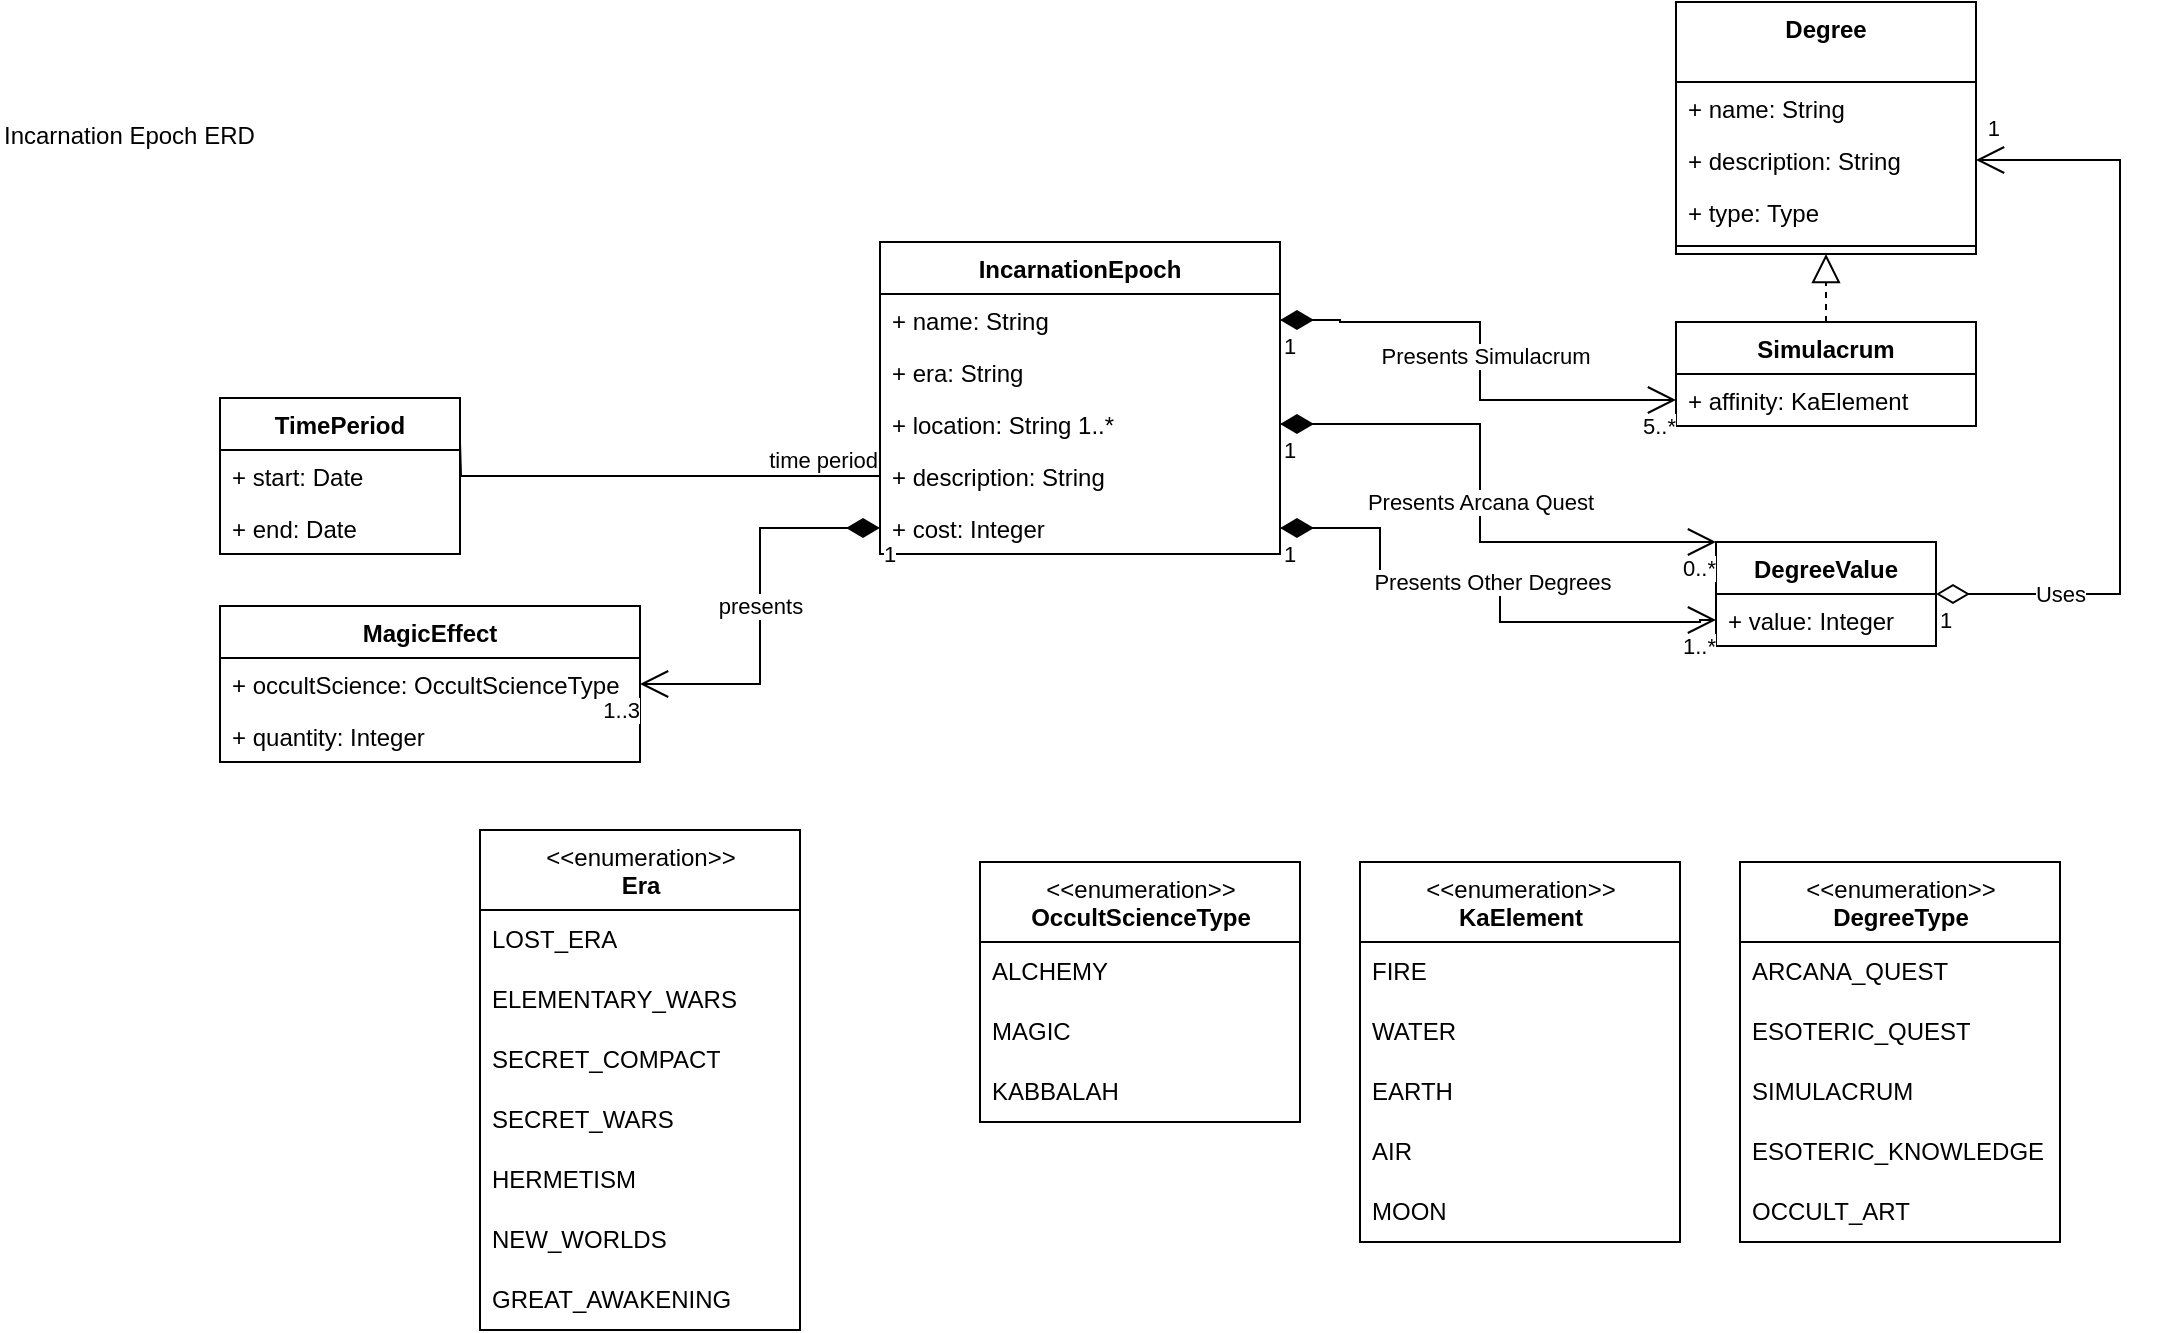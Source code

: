 <mxfile version="20.5.2" type="github" pages="2">
  <diagram id="C5RBs43oDa-KdzZeNtuy" name="Conceptual">
    <mxGraphModel dx="1247" dy="694" grid="1" gridSize="10" guides="1" tooltips="1" connect="1" arrows="1" fold="1" page="1" pageScale="1" pageWidth="1169" pageHeight="827" math="0" shadow="0">
      <root>
        <mxCell id="WIyWlLk6GJQsqaUBKTNV-0" />
        <mxCell id="WIyWlLk6GJQsqaUBKTNV-1" parent="WIyWlLk6GJQsqaUBKTNV-0" />
        <mxCell id="xuVuddU6U0w5_9mN4YXC-0" value="TimePeriod" style="swimlane;fontStyle=1;childLayout=stackLayout;horizontal=1;startSize=26;fillColor=none;horizontalStack=0;resizeParent=1;resizeParentMax=0;resizeLast=0;collapsible=1;marginBottom=0;" parent="WIyWlLk6GJQsqaUBKTNV-1" vertex="1">
          <mxGeometry x="160" y="198" width="120" height="78" as="geometry" />
        </mxCell>
        <mxCell id="xuVuddU6U0w5_9mN4YXC-1" value="+ start: Date" style="text;strokeColor=none;fillColor=none;align=left;verticalAlign=top;spacingLeft=4;spacingRight=4;overflow=hidden;rotatable=0;points=[[0,0.5],[1,0.5]];portConstraint=eastwest;" parent="xuVuddU6U0w5_9mN4YXC-0" vertex="1">
          <mxGeometry y="26" width="120" height="26" as="geometry" />
        </mxCell>
        <mxCell id="xuVuddU6U0w5_9mN4YXC-2" value="+ end: Date" style="text;strokeColor=none;fillColor=none;align=left;verticalAlign=top;spacingLeft=4;spacingRight=4;overflow=hidden;rotatable=0;points=[[0,0.5],[1,0.5]];portConstraint=eastwest;" parent="xuVuddU6U0w5_9mN4YXC-0" vertex="1">
          <mxGeometry y="52" width="120" height="26" as="geometry" />
        </mxCell>
        <mxCell id="xuVuddU6U0w5_9mN4YXC-4" value="DegreeValue" style="swimlane;fontStyle=1;childLayout=stackLayout;horizontal=1;startSize=26;fillColor=none;horizontalStack=0;resizeParent=1;resizeParentMax=0;resizeLast=0;collapsible=1;marginBottom=0;" parent="WIyWlLk6GJQsqaUBKTNV-1" vertex="1">
          <mxGeometry x="908" y="270" width="110" height="52" as="geometry" />
        </mxCell>
        <mxCell id="xuVuddU6U0w5_9mN4YXC-6" value="+ value: Integer" style="text;strokeColor=none;fillColor=none;align=left;verticalAlign=top;spacingLeft=4;spacingRight=4;overflow=hidden;rotatable=0;points=[[0,0.5],[1,0.5]];portConstraint=eastwest;" parent="xuVuddU6U0w5_9mN4YXC-4" vertex="1">
          <mxGeometry y="26" width="110" height="26" as="geometry" />
        </mxCell>
        <mxCell id="xuVuddU6U0w5_9mN4YXC-9" value="IncarnationEpoch" style="swimlane;fontStyle=1;childLayout=stackLayout;horizontal=1;startSize=26;fillColor=none;horizontalStack=0;resizeParent=1;resizeParentMax=0;resizeLast=0;collapsible=1;marginBottom=0;" parent="WIyWlLk6GJQsqaUBKTNV-1" vertex="1">
          <mxGeometry x="490" y="120" width="200" height="156" as="geometry" />
        </mxCell>
        <mxCell id="M4W7kgJ3lr1cJGzwZlrr-1" value="+ name: String" style="text;strokeColor=none;fillColor=none;align=left;verticalAlign=top;spacingLeft=4;spacingRight=4;overflow=hidden;rotatable=0;points=[[0,0.5],[1,0.5]];portConstraint=eastwest;" parent="xuVuddU6U0w5_9mN4YXC-9" vertex="1">
          <mxGeometry y="26" width="200" height="26" as="geometry" />
        </mxCell>
        <mxCell id="M4W7kgJ3lr1cJGzwZlrr-2" value="+ era: String" style="text;strokeColor=none;fillColor=none;align=left;verticalAlign=top;spacingLeft=4;spacingRight=4;overflow=hidden;rotatable=0;points=[[0,0.5],[1,0.5]];portConstraint=eastwest;" parent="xuVuddU6U0w5_9mN4YXC-9" vertex="1">
          <mxGeometry y="52" width="200" height="26" as="geometry" />
        </mxCell>
        <mxCell id="xuVuddU6U0w5_9mN4YXC-11" value="+ location: String 1..*" style="text;strokeColor=none;fillColor=none;align=left;verticalAlign=top;spacingLeft=4;spacingRight=4;overflow=hidden;rotatable=0;points=[[0,0.5],[1,0.5]];portConstraint=eastwest;" parent="xuVuddU6U0w5_9mN4YXC-9" vertex="1">
          <mxGeometry y="78" width="200" height="26" as="geometry" />
        </mxCell>
        <mxCell id="M4W7kgJ3lr1cJGzwZlrr-3" value="+ description: String" style="text;strokeColor=none;fillColor=none;align=left;verticalAlign=top;spacingLeft=4;spacingRight=4;overflow=hidden;rotatable=0;points=[[0,0.5],[1,0.5]];portConstraint=eastwest;" parent="xuVuddU6U0w5_9mN4YXC-9" vertex="1">
          <mxGeometry y="104" width="200" height="26" as="geometry" />
        </mxCell>
        <mxCell id="M4W7kgJ3lr1cJGzwZlrr-9" value="+ cost: Integer" style="text;strokeColor=none;fillColor=none;align=left;verticalAlign=top;spacingLeft=4;spacingRight=4;overflow=hidden;rotatable=0;points=[[0,0.5],[1,0.5]];portConstraint=eastwest;" parent="xuVuddU6U0w5_9mN4YXC-9" vertex="1">
          <mxGeometry y="130" width="200" height="26" as="geometry" />
        </mxCell>
        <mxCell id="M4W7kgJ3lr1cJGzwZlrr-10" value="Simulacrum" style="swimlane;fontStyle=1;childLayout=stackLayout;horizontal=1;startSize=26;fillColor=none;horizontalStack=0;resizeParent=1;resizeParentMax=0;resizeLast=0;collapsible=1;marginBottom=0;" parent="WIyWlLk6GJQsqaUBKTNV-1" vertex="1">
          <mxGeometry x="888" y="160" width="150" height="52" as="geometry" />
        </mxCell>
        <mxCell id="M4W7kgJ3lr1cJGzwZlrr-12" value="+ affinity: KaElement" style="text;strokeColor=none;fillColor=none;align=left;verticalAlign=top;spacingLeft=4;spacingRight=4;overflow=hidden;rotatable=0;points=[[0,0.5],[1,0.5]];portConstraint=eastwest;" parent="M4W7kgJ3lr1cJGzwZlrr-10" vertex="1">
          <mxGeometry y="26" width="150" height="26" as="geometry" />
        </mxCell>
        <mxCell id="M4W7kgJ3lr1cJGzwZlrr-23" value="MagicEffect" style="swimlane;fontStyle=1;childLayout=stackLayout;horizontal=1;startSize=26;fillColor=none;horizontalStack=0;resizeParent=1;resizeParentMax=0;resizeLast=0;collapsible=1;marginBottom=0;" parent="WIyWlLk6GJQsqaUBKTNV-1" vertex="1">
          <mxGeometry x="160" y="302" width="210" height="78" as="geometry" />
        </mxCell>
        <mxCell id="M4W7kgJ3lr1cJGzwZlrr-24" value="+ occultScience: OccultScienceType" style="text;strokeColor=none;fillColor=none;align=left;verticalAlign=top;spacingLeft=4;spacingRight=4;overflow=hidden;rotatable=0;points=[[0,0.5],[1,0.5]];portConstraint=eastwest;" parent="M4W7kgJ3lr1cJGzwZlrr-23" vertex="1">
          <mxGeometry y="26" width="210" height="26" as="geometry" />
        </mxCell>
        <mxCell id="M4W7kgJ3lr1cJGzwZlrr-27" value="+ quantity: Integer" style="text;strokeColor=none;fillColor=none;align=left;verticalAlign=top;spacingLeft=4;spacingRight=4;overflow=hidden;rotatable=0;points=[[0,0.5],[1,0.5]];portConstraint=eastwest;" parent="M4W7kgJ3lr1cJGzwZlrr-23" vertex="1">
          <mxGeometry y="52" width="210" height="26" as="geometry" />
        </mxCell>
        <object label="Incarnation Epoch ERD" id="v7gJGlsROjCOl4rBrqcd-20">
          <mxCell style="text;html=1;strokeColor=none;fillColor=none;align=left;verticalAlign=center;whiteSpace=wrap;rounded=0;" parent="WIyWlLk6GJQsqaUBKTNV-1" vertex="1">
            <mxGeometry x="50" y="30" width="520" height="60" as="geometry" />
          </mxCell>
        </object>
        <mxCell id="U0iyB-TCiq8bKtpTbWul-6" value="" style="endArrow=none;html=1;edgeStyle=orthogonalEdgeStyle;rounded=0;entryX=0;entryY=0.5;entryDx=0;entryDy=0;" parent="WIyWlLk6GJQsqaUBKTNV-1" target="M4W7kgJ3lr1cJGzwZlrr-3" edge="1">
          <mxGeometry relative="1" as="geometry">
            <mxPoint x="280" y="220" as="sourcePoint" />
            <mxPoint x="800" y="430" as="targetPoint" />
          </mxGeometry>
        </mxCell>
        <mxCell id="U0iyB-TCiq8bKtpTbWul-8" value="time period" style="edgeLabel;resizable=0;html=1;align=right;verticalAlign=bottom;" parent="U0iyB-TCiq8bKtpTbWul-6" connectable="0" vertex="1">
          <mxGeometry x="1" relative="1" as="geometry" />
        </mxCell>
        <mxCell id="U0iyB-TCiq8bKtpTbWul-11" value="" style="endArrow=open;html=1;endSize=12;startArrow=diamondThin;startSize=14;startFill=1;edgeStyle=orthogonalEdgeStyle;rounded=0;entryX=0;entryY=0.5;entryDx=0;entryDy=0;exitX=1;exitY=0.5;exitDx=0;exitDy=0;" parent="WIyWlLk6GJQsqaUBKTNV-1" source="M4W7kgJ3lr1cJGzwZlrr-1" target="M4W7kgJ3lr1cJGzwZlrr-12" edge="1">
          <mxGeometry relative="1" as="geometry">
            <mxPoint x="730" y="190" as="sourcePoint" />
            <mxPoint x="830" y="230" as="targetPoint" />
            <Array as="points">
              <mxPoint x="720" y="159" />
              <mxPoint x="790" y="160" />
              <mxPoint x="790" y="199" />
            </Array>
          </mxGeometry>
        </mxCell>
        <mxCell id="U0iyB-TCiq8bKtpTbWul-12" value="1" style="edgeLabel;resizable=0;html=1;align=left;verticalAlign=top;" parent="U0iyB-TCiq8bKtpTbWul-11" connectable="0" vertex="1">
          <mxGeometry x="-1" relative="1" as="geometry" />
        </mxCell>
        <mxCell id="U0iyB-TCiq8bKtpTbWul-13" value="5..*" style="edgeLabel;resizable=0;html=1;align=right;verticalAlign=top;" parent="U0iyB-TCiq8bKtpTbWul-11" connectable="0" vertex="1">
          <mxGeometry x="1" relative="1" as="geometry" />
        </mxCell>
        <mxCell id="U0iyB-TCiq8bKtpTbWul-43" value="&amp;nbsp;Presents Simulacrum" style="edgeLabel;html=1;align=center;verticalAlign=middle;resizable=0;points=[];" parent="U0iyB-TCiq8bKtpTbWul-11" vertex="1" connectable="0">
          <mxGeometry x="-0.012" y="1" relative="1" as="geometry">
            <mxPoint as="offset" />
          </mxGeometry>
        </mxCell>
        <mxCell id="U0iyB-TCiq8bKtpTbWul-20" value="Degree" style="swimlane;fontStyle=1;align=center;verticalAlign=top;childLayout=stackLayout;horizontal=1;startSize=40;horizontalStack=0;resizeParent=1;resizeParentMax=0;resizeLast=0;collapsible=1;marginBottom=0;" parent="WIyWlLk6GJQsqaUBKTNV-1" vertex="1">
          <mxGeometry x="888" width="150" height="126" as="geometry" />
        </mxCell>
        <mxCell id="xuVuddU6U0w5_9mN4YXC-5" value="+ name: String" style="text;strokeColor=none;fillColor=none;align=left;verticalAlign=top;spacingLeft=4;spacingRight=4;overflow=hidden;rotatable=0;points=[[0,0.5],[1,0.5]];portConstraint=eastwest;" parent="U0iyB-TCiq8bKtpTbWul-20" vertex="1">
          <mxGeometry y="40" width="150" height="26" as="geometry" />
        </mxCell>
        <mxCell id="M4W7kgJ3lr1cJGzwZlrr-13" value="+ description: String" style="text;strokeColor=none;fillColor=none;align=left;verticalAlign=top;spacingLeft=4;spacingRight=4;overflow=hidden;rotatable=0;points=[[0,0.5],[1,0.5]];portConstraint=eastwest;" parent="U0iyB-TCiq8bKtpTbWul-20" vertex="1">
          <mxGeometry y="66" width="150" height="26" as="geometry" />
        </mxCell>
        <mxCell id="U0iyB-TCiq8bKtpTbWul-26" value="+ type: Type" style="text;strokeColor=none;fillColor=none;align=left;verticalAlign=top;spacingLeft=4;spacingRight=4;overflow=hidden;rotatable=0;points=[[0,0.5],[1,0.5]];portConstraint=eastwest;" parent="U0iyB-TCiq8bKtpTbWul-20" vertex="1">
          <mxGeometry y="92" width="150" height="26" as="geometry" />
        </mxCell>
        <mxCell id="U0iyB-TCiq8bKtpTbWul-22" value="" style="line;strokeWidth=1;fillColor=none;align=left;verticalAlign=middle;spacingTop=-1;spacingLeft=3;spacingRight=3;rotatable=0;labelPosition=right;points=[];portConstraint=eastwest;strokeColor=inherit;" parent="U0iyB-TCiq8bKtpTbWul-20" vertex="1">
          <mxGeometry y="118" width="150" height="8" as="geometry" />
        </mxCell>
        <mxCell id="U0iyB-TCiq8bKtpTbWul-24" value="" style="endArrow=block;dashed=1;endFill=0;endSize=12;html=1;rounded=0;entryX=0.5;entryY=1;entryDx=0;entryDy=0;exitX=0.5;exitY=0;exitDx=0;exitDy=0;" parent="WIyWlLk6GJQsqaUBKTNV-1" source="M4W7kgJ3lr1cJGzwZlrr-10" target="U0iyB-TCiq8bKtpTbWul-20" edge="1">
          <mxGeometry width="160" relative="1" as="geometry">
            <mxPoint x="568" y="300" as="sourcePoint" />
            <mxPoint x="728" y="300" as="targetPoint" />
          </mxGeometry>
        </mxCell>
        <mxCell id="U0iyB-TCiq8bKtpTbWul-28" value="&amp;lt;&amp;lt;enumeration&amp;gt;&amp;gt;&lt;br&gt;&lt;b&gt;DegreeType&lt;/b&gt;" style="swimlane;fontStyle=0;align=center;verticalAlign=top;childLayout=stackLayout;horizontal=1;startSize=40;horizontalStack=0;resizeParent=1;resizeParentMax=0;resizeLast=0;collapsible=0;marginBottom=0;html=1;" parent="WIyWlLk6GJQsqaUBKTNV-1" vertex="1">
          <mxGeometry x="920" y="430" width="160" height="190" as="geometry" />
        </mxCell>
        <mxCell id="U0iyB-TCiq8bKtpTbWul-29" value="ARCANA_QUEST" style="text;html=1;strokeColor=none;fillColor=none;align=left;verticalAlign=middle;spacingLeft=4;spacingRight=4;overflow=hidden;rotatable=0;points=[[0,0.5],[1,0.5]];portConstraint=eastwest;" parent="U0iyB-TCiq8bKtpTbWul-28" vertex="1">
          <mxGeometry y="40" width="160" height="30" as="geometry" />
        </mxCell>
        <mxCell id="U0iyB-TCiq8bKtpTbWul-30" value="ESOTERIC_QUEST" style="text;html=1;strokeColor=none;fillColor=none;align=left;verticalAlign=middle;spacingLeft=4;spacingRight=4;overflow=hidden;rotatable=0;points=[[0,0.5],[1,0.5]];portConstraint=eastwest;" parent="U0iyB-TCiq8bKtpTbWul-28" vertex="1">
          <mxGeometry y="70" width="160" height="30" as="geometry" />
        </mxCell>
        <mxCell id="U0iyB-TCiq8bKtpTbWul-31" value="SIMULACRUM" style="text;html=1;strokeColor=none;fillColor=none;align=left;verticalAlign=middle;spacingLeft=4;spacingRight=4;overflow=hidden;rotatable=0;points=[[0,0.5],[1,0.5]];portConstraint=eastwest;" parent="U0iyB-TCiq8bKtpTbWul-28" vertex="1">
          <mxGeometry y="100" width="160" height="30" as="geometry" />
        </mxCell>
        <mxCell id="U0iyB-TCiq8bKtpTbWul-32" value="ESOTERIC_KNOWLEDGE" style="text;html=1;strokeColor=none;fillColor=none;align=left;verticalAlign=middle;spacingLeft=4;spacingRight=4;overflow=hidden;rotatable=0;points=[[0,0.5],[1,0.5]];portConstraint=eastwest;" parent="U0iyB-TCiq8bKtpTbWul-28" vertex="1">
          <mxGeometry y="130" width="160" height="30" as="geometry" />
        </mxCell>
        <mxCell id="U0iyB-TCiq8bKtpTbWul-33" value="OCCULT_ART" style="text;html=1;strokeColor=none;fillColor=none;align=left;verticalAlign=middle;spacingLeft=4;spacingRight=4;overflow=hidden;rotatable=0;points=[[0,0.5],[1,0.5]];portConstraint=eastwest;" parent="U0iyB-TCiq8bKtpTbWul-28" vertex="1">
          <mxGeometry y="160" width="160" height="30" as="geometry" />
        </mxCell>
        <mxCell id="U0iyB-TCiq8bKtpTbWul-34" value="&amp;lt;&amp;lt;enumeration&amp;gt;&amp;gt;&lt;br&gt;&lt;b&gt;KaElement&lt;/b&gt;" style="swimlane;fontStyle=0;align=center;verticalAlign=top;childLayout=stackLayout;horizontal=1;startSize=40;horizontalStack=0;resizeParent=1;resizeParentMax=0;resizeLast=0;collapsible=0;marginBottom=0;html=1;" parent="WIyWlLk6GJQsqaUBKTNV-1" vertex="1">
          <mxGeometry x="730" y="430" width="160" height="190" as="geometry" />
        </mxCell>
        <mxCell id="U0iyB-TCiq8bKtpTbWul-35" value="FIRE" style="text;html=1;strokeColor=none;fillColor=none;align=left;verticalAlign=middle;spacingLeft=4;spacingRight=4;overflow=hidden;rotatable=0;points=[[0,0.5],[1,0.5]];portConstraint=eastwest;" parent="U0iyB-TCiq8bKtpTbWul-34" vertex="1">
          <mxGeometry y="40" width="160" height="30" as="geometry" />
        </mxCell>
        <mxCell id="U0iyB-TCiq8bKtpTbWul-36" value="WATER" style="text;html=1;strokeColor=none;fillColor=none;align=left;verticalAlign=middle;spacingLeft=4;spacingRight=4;overflow=hidden;rotatable=0;points=[[0,0.5],[1,0.5]];portConstraint=eastwest;" parent="U0iyB-TCiq8bKtpTbWul-34" vertex="1">
          <mxGeometry y="70" width="160" height="30" as="geometry" />
        </mxCell>
        <mxCell id="U0iyB-TCiq8bKtpTbWul-37" value="EARTH" style="text;html=1;strokeColor=none;fillColor=none;align=left;verticalAlign=middle;spacingLeft=4;spacingRight=4;overflow=hidden;rotatable=0;points=[[0,0.5],[1,0.5]];portConstraint=eastwest;" parent="U0iyB-TCiq8bKtpTbWul-34" vertex="1">
          <mxGeometry y="100" width="160" height="30" as="geometry" />
        </mxCell>
        <mxCell id="U0iyB-TCiq8bKtpTbWul-38" value="AIR" style="text;html=1;strokeColor=none;fillColor=none;align=left;verticalAlign=middle;spacingLeft=4;spacingRight=4;overflow=hidden;rotatable=0;points=[[0,0.5],[1,0.5]];portConstraint=eastwest;" parent="U0iyB-TCiq8bKtpTbWul-34" vertex="1">
          <mxGeometry y="130" width="160" height="30" as="geometry" />
        </mxCell>
        <mxCell id="U0iyB-TCiq8bKtpTbWul-39" value="MOON" style="text;html=1;strokeColor=none;fillColor=none;align=left;verticalAlign=middle;spacingLeft=4;spacingRight=4;overflow=hidden;rotatable=0;points=[[0,0.5],[1,0.5]];portConstraint=eastwest;" parent="U0iyB-TCiq8bKtpTbWul-34" vertex="1">
          <mxGeometry y="160" width="160" height="30" as="geometry" />
        </mxCell>
        <mxCell id="U0iyB-TCiq8bKtpTbWul-40" value="Presents Arcana Quest" style="endArrow=open;html=1;endSize=12;startArrow=diamondThin;startSize=14;startFill=1;edgeStyle=orthogonalEdgeStyle;rounded=0;exitX=1;exitY=0.5;exitDx=0;exitDy=0;entryX=0;entryY=0;entryDx=0;entryDy=0;" parent="WIyWlLk6GJQsqaUBKTNV-1" source="xuVuddU6U0w5_9mN4YXC-11" target="xuVuddU6U0w5_9mN4YXC-4" edge="1">
          <mxGeometry relative="1" as="geometry">
            <mxPoint x="710" y="360" as="sourcePoint" />
            <mxPoint x="870" y="360" as="targetPoint" />
            <Array as="points">
              <mxPoint x="790" y="211" />
              <mxPoint x="790" y="270" />
            </Array>
          </mxGeometry>
        </mxCell>
        <mxCell id="U0iyB-TCiq8bKtpTbWul-41" value="1" style="edgeLabel;resizable=0;html=1;align=left;verticalAlign=top;" parent="U0iyB-TCiq8bKtpTbWul-40" connectable="0" vertex="1">
          <mxGeometry x="-1" relative="1" as="geometry" />
        </mxCell>
        <mxCell id="U0iyB-TCiq8bKtpTbWul-42" value="0..*" style="edgeLabel;resizable=0;html=1;align=right;verticalAlign=top;" parent="U0iyB-TCiq8bKtpTbWul-40" connectable="0" vertex="1">
          <mxGeometry x="1" relative="1" as="geometry" />
        </mxCell>
        <mxCell id="U0iyB-TCiq8bKtpTbWul-48" value="Presents Other Degrees" style="endArrow=open;html=1;endSize=12;startArrow=diamondThin;startSize=14;startFill=1;edgeStyle=orthogonalEdgeStyle;rounded=0;exitX=1;exitY=0.5;exitDx=0;exitDy=0;entryX=0;entryY=0.5;entryDx=0;entryDy=0;" parent="WIyWlLk6GJQsqaUBKTNV-1" target="xuVuddU6U0w5_9mN4YXC-6" edge="1">
          <mxGeometry relative="1" as="geometry">
            <mxPoint x="690" y="263.0" as="sourcePoint" />
            <mxPoint x="900" y="330" as="targetPoint" />
            <Array as="points">
              <mxPoint x="740" y="263" />
              <mxPoint x="740" y="290" />
              <mxPoint x="800" y="290" />
              <mxPoint x="800" y="310" />
              <mxPoint x="900" y="310" />
            </Array>
          </mxGeometry>
        </mxCell>
        <mxCell id="U0iyB-TCiq8bKtpTbWul-49" value="1" style="edgeLabel;resizable=0;html=1;align=left;verticalAlign=top;" parent="U0iyB-TCiq8bKtpTbWul-48" connectable="0" vertex="1">
          <mxGeometry x="-1" relative="1" as="geometry" />
        </mxCell>
        <mxCell id="U0iyB-TCiq8bKtpTbWul-50" value="1..*" style="edgeLabel;resizable=0;html=1;align=right;verticalAlign=top;" parent="U0iyB-TCiq8bKtpTbWul-48" connectable="0" vertex="1">
          <mxGeometry x="1" relative="1" as="geometry" />
        </mxCell>
        <mxCell id="U0iyB-TCiq8bKtpTbWul-51" value="Uses" style="endArrow=open;html=1;endSize=12;startArrow=diamondThin;startSize=14;startFill=0;edgeStyle=orthogonalEdgeStyle;rounded=0;exitX=1;exitY=0.5;exitDx=0;exitDy=0;entryX=1;entryY=0.5;entryDx=0;entryDy=0;" parent="WIyWlLk6GJQsqaUBKTNV-1" source="xuVuddU6U0w5_9mN4YXC-4" target="M4W7kgJ3lr1cJGzwZlrr-13" edge="1">
          <mxGeometry x="-0.674" relative="1" as="geometry">
            <mxPoint x="700.0" y="273" as="sourcePoint" />
            <mxPoint x="918.0" y="319.0" as="targetPoint" />
            <Array as="points">
              <mxPoint x="1110" y="296" />
              <mxPoint x="1110" y="79" />
            </Array>
            <mxPoint as="offset" />
          </mxGeometry>
        </mxCell>
        <mxCell id="U0iyB-TCiq8bKtpTbWul-52" value="1" style="edgeLabel;resizable=0;html=1;align=left;verticalAlign=top;" parent="U0iyB-TCiq8bKtpTbWul-51" connectable="0" vertex="1">
          <mxGeometry x="-1" relative="1" as="geometry" />
        </mxCell>
        <mxCell id="U0iyB-TCiq8bKtpTbWul-53" value="1" style="edgeLabel;resizable=0;html=1;align=right;verticalAlign=top;" parent="U0iyB-TCiq8bKtpTbWul-51" connectable="0" vertex="1">
          <mxGeometry x="1" relative="1" as="geometry">
            <mxPoint x="12" y="-29" as="offset" />
          </mxGeometry>
        </mxCell>
        <mxCell id="U0iyB-TCiq8bKtpTbWul-54" value="&amp;lt;&amp;lt;enumeration&amp;gt;&amp;gt;&lt;br&gt;&lt;b&gt;OccultScienceType&lt;/b&gt;" style="swimlane;fontStyle=0;align=center;verticalAlign=top;childLayout=stackLayout;horizontal=1;startSize=40;horizontalStack=0;resizeParent=1;resizeParentMax=0;resizeLast=0;collapsible=0;marginBottom=0;html=1;" parent="WIyWlLk6GJQsqaUBKTNV-1" vertex="1">
          <mxGeometry x="540" y="430" width="160" height="130" as="geometry" />
        </mxCell>
        <mxCell id="U0iyB-TCiq8bKtpTbWul-55" value="ALCHEMY" style="text;html=1;strokeColor=none;fillColor=none;align=left;verticalAlign=middle;spacingLeft=4;spacingRight=4;overflow=hidden;rotatable=0;points=[[0,0.5],[1,0.5]];portConstraint=eastwest;" parent="U0iyB-TCiq8bKtpTbWul-54" vertex="1">
          <mxGeometry y="40" width="160" height="30" as="geometry" />
        </mxCell>
        <mxCell id="U0iyB-TCiq8bKtpTbWul-56" value="MAGIC" style="text;html=1;strokeColor=none;fillColor=none;align=left;verticalAlign=middle;spacingLeft=4;spacingRight=4;overflow=hidden;rotatable=0;points=[[0,0.5],[1,0.5]];portConstraint=eastwest;" parent="U0iyB-TCiq8bKtpTbWul-54" vertex="1">
          <mxGeometry y="70" width="160" height="30" as="geometry" />
        </mxCell>
        <mxCell id="U0iyB-TCiq8bKtpTbWul-57" value="KABBALAH" style="text;html=1;strokeColor=none;fillColor=none;align=left;verticalAlign=middle;spacingLeft=4;spacingRight=4;overflow=hidden;rotatable=0;points=[[0,0.5],[1,0.5]];portConstraint=eastwest;" parent="U0iyB-TCiq8bKtpTbWul-54" vertex="1">
          <mxGeometry y="100" width="160" height="30" as="geometry" />
        </mxCell>
        <mxCell id="U0iyB-TCiq8bKtpTbWul-65" value="presents" style="endArrow=open;html=1;endSize=12;startArrow=diamondThin;startSize=14;startFill=1;edgeStyle=orthogonalEdgeStyle;rounded=0;exitX=0;exitY=0.5;exitDx=0;exitDy=0;" parent="WIyWlLk6GJQsqaUBKTNV-1" source="M4W7kgJ3lr1cJGzwZlrr-9" target="M4W7kgJ3lr1cJGzwZlrr-24" edge="1">
          <mxGeometry relative="1" as="geometry">
            <mxPoint x="420" y="240" as="sourcePoint" />
            <mxPoint x="580" y="240" as="targetPoint" />
          </mxGeometry>
        </mxCell>
        <mxCell id="U0iyB-TCiq8bKtpTbWul-66" value="1" style="edgeLabel;resizable=0;html=1;align=left;verticalAlign=top;" parent="U0iyB-TCiq8bKtpTbWul-65" connectable="0" vertex="1">
          <mxGeometry x="-1" relative="1" as="geometry" />
        </mxCell>
        <mxCell id="U0iyB-TCiq8bKtpTbWul-67" value="1..3" style="edgeLabel;resizable=0;html=1;align=right;verticalAlign=top;" parent="U0iyB-TCiq8bKtpTbWul-65" connectable="0" vertex="1">
          <mxGeometry x="1" relative="1" as="geometry" />
        </mxCell>
        <mxCell id="OSnATlr3Hx1jmdhPEl8y-0" value="&amp;lt;&amp;lt;enumeration&amp;gt;&amp;gt;&lt;br&gt;&lt;b&gt;Era&lt;/b&gt;" style="swimlane;fontStyle=0;align=center;verticalAlign=top;childLayout=stackLayout;horizontal=1;startSize=40;horizontalStack=0;resizeParent=1;resizeParentMax=0;resizeLast=0;collapsible=0;marginBottom=0;html=1;" parent="WIyWlLk6GJQsqaUBKTNV-1" vertex="1">
          <mxGeometry x="290" y="414" width="160" height="250" as="geometry" />
        </mxCell>
        <mxCell id="OSnATlr3Hx1jmdhPEl8y-1" value="LOST_ERA" style="text;html=1;strokeColor=none;fillColor=none;align=left;verticalAlign=middle;spacingLeft=4;spacingRight=4;overflow=hidden;rotatable=0;points=[[0,0.5],[1,0.5]];portConstraint=eastwest;" parent="OSnATlr3Hx1jmdhPEl8y-0" vertex="1">
          <mxGeometry y="40" width="160" height="30" as="geometry" />
        </mxCell>
        <mxCell id="OSnATlr3Hx1jmdhPEl8y-2" value="ELEMENTARY_WARS" style="text;html=1;strokeColor=none;fillColor=none;align=left;verticalAlign=middle;spacingLeft=4;spacingRight=4;overflow=hidden;rotatable=0;points=[[0,0.5],[1,0.5]];portConstraint=eastwest;" parent="OSnATlr3Hx1jmdhPEl8y-0" vertex="1">
          <mxGeometry y="70" width="160" height="30" as="geometry" />
        </mxCell>
        <mxCell id="OSnATlr3Hx1jmdhPEl8y-4" value="SECRET_COMPACT" style="text;html=1;strokeColor=none;fillColor=none;align=left;verticalAlign=middle;spacingLeft=4;spacingRight=4;overflow=hidden;rotatable=0;points=[[0,0.5],[1,0.5]];portConstraint=eastwest;" parent="OSnATlr3Hx1jmdhPEl8y-0" vertex="1">
          <mxGeometry y="100" width="160" height="30" as="geometry" />
        </mxCell>
        <mxCell id="OSnATlr3Hx1jmdhPEl8y-5" value="SECRET_WARS" style="text;html=1;strokeColor=none;fillColor=none;align=left;verticalAlign=middle;spacingLeft=4;spacingRight=4;overflow=hidden;rotatable=0;points=[[0,0.5],[1,0.5]];portConstraint=eastwest;" parent="OSnATlr3Hx1jmdhPEl8y-0" vertex="1">
          <mxGeometry y="130" width="160" height="30" as="geometry" />
        </mxCell>
        <mxCell id="orLPRMxr4W5JqHf3wkIx-0" value="HERMETISM" style="text;html=1;strokeColor=none;fillColor=none;align=left;verticalAlign=middle;spacingLeft=4;spacingRight=4;overflow=hidden;rotatable=0;points=[[0,0.5],[1,0.5]];portConstraint=eastwest;" parent="OSnATlr3Hx1jmdhPEl8y-0" vertex="1">
          <mxGeometry y="160" width="160" height="30" as="geometry" />
        </mxCell>
        <mxCell id="orLPRMxr4W5JqHf3wkIx-1" value="NEW_WORLDS" style="text;html=1;strokeColor=none;fillColor=none;align=left;verticalAlign=middle;spacingLeft=4;spacingRight=4;overflow=hidden;rotatable=0;points=[[0,0.5],[1,0.5]];portConstraint=eastwest;" parent="OSnATlr3Hx1jmdhPEl8y-0" vertex="1">
          <mxGeometry y="190" width="160" height="30" as="geometry" />
        </mxCell>
        <mxCell id="orLPRMxr4W5JqHf3wkIx-2" value="GREAT_AWAKENING" style="text;html=1;strokeColor=none;fillColor=none;align=left;verticalAlign=middle;spacingLeft=4;spacingRight=4;overflow=hidden;rotatable=0;points=[[0,0.5],[1,0.5]];portConstraint=eastwest;" parent="OSnATlr3Hx1jmdhPEl8y-0" vertex="1">
          <mxGeometry y="220" width="160" height="30" as="geometry" />
        </mxCell>
      </root>
    </mxGraphModel>
  </diagram>
  <diagram id="Eu0ZcCejj3X3h_6fHY1S" name="Physical">
    <mxGraphModel dx="1247" dy="694" grid="1" gridSize="10" guides="1" tooltips="1" connect="1" arrows="1" fold="1" page="1" pageScale="1" pageWidth="827" pageHeight="1169" math="0" shadow="0">
      <root>
        <mxCell id="0" />
        <mxCell id="1" parent="0" />
        <mxCell id="H2adHh2eQdGN7DEMyeUV-1" value="TimePeriod" style="swimlane;fontStyle=1;childLayout=stackLayout;horizontal=1;startSize=26;fillColor=none;horizontalStack=0;resizeParent=1;resizeParentMax=0;resizeLast=0;collapsible=1;marginBottom=0;" parent="1" vertex="1">
          <mxGeometry x="35" y="198" width="120" height="78" as="geometry" />
        </mxCell>
        <mxCell id="H2adHh2eQdGN7DEMyeUV-2" value="+ start: Date" style="text;strokeColor=none;fillColor=none;align=left;verticalAlign=top;spacingLeft=4;spacingRight=4;overflow=hidden;rotatable=0;points=[[0,0.5],[1,0.5]];portConstraint=eastwest;" parent="H2adHh2eQdGN7DEMyeUV-1" vertex="1">
          <mxGeometry y="26" width="120" height="26" as="geometry" />
        </mxCell>
        <mxCell id="H2adHh2eQdGN7DEMyeUV-3" value="+ end: Date" style="text;strokeColor=none;fillColor=none;align=left;verticalAlign=top;spacingLeft=4;spacingRight=4;overflow=hidden;rotatable=0;points=[[0,0.5],[1,0.5]];portConstraint=eastwest;" parent="H2adHh2eQdGN7DEMyeUV-1" vertex="1">
          <mxGeometry y="52" width="120" height="26" as="geometry" />
        </mxCell>
        <mxCell id="H2adHh2eQdGN7DEMyeUV-4" value="&lt;&lt;Entity&gt;&gt;&#xa;DegreeValue" style="swimlane;fontStyle=1;childLayout=stackLayout;horizontal=1;startSize=26;fillColor=none;horizontalStack=0;resizeParent=1;resizeParentMax=0;resizeLast=0;collapsible=1;marginBottom=0;" parent="1" vertex="1">
          <mxGeometry x="908" y="270" width="110" height="52" as="geometry" />
        </mxCell>
        <mxCell id="H2adHh2eQdGN7DEMyeUV-5" value="+ value: Integer" style="text;strokeColor=none;fillColor=none;align=left;verticalAlign=top;spacingLeft=4;spacingRight=4;overflow=hidden;rotatable=0;points=[[0,0.5],[1,0.5]];portConstraint=eastwest;" parent="H2adHh2eQdGN7DEMyeUV-4" vertex="1">
          <mxGeometry y="26" width="110" height="26" as="geometry" />
        </mxCell>
        <mxCell id="H2adHh2eQdGN7DEMyeUV-6" value="&lt;&lt;Entity&gt;&gt;&#xa;IncarnationEpoch" style="swimlane;fontStyle=1;childLayout=stackLayout;horizontal=1;startSize=26;fillColor=none;horizontalStack=0;resizeParent=1;resizeParentMax=0;resizeLast=0;collapsible=1;marginBottom=0;" parent="1" vertex="1">
          <mxGeometry x="390" y="120" width="300" height="156" as="geometry" />
        </mxCell>
        <mxCell id="H2adHh2eQdGN7DEMyeUV-7" value="+ name: String" style="text;strokeColor=none;fillColor=none;align=left;verticalAlign=top;spacingLeft=4;spacingRight=4;overflow=hidden;rotatable=0;points=[[0,0.5],[1,0.5]];portConstraint=eastwest;" parent="H2adHh2eQdGN7DEMyeUV-6" vertex="1">
          <mxGeometry y="26" width="300" height="26" as="geometry" />
        </mxCell>
        <mxCell id="H2adHh2eQdGN7DEMyeUV-8" value="+ era: String" style="text;strokeColor=none;fillColor=none;align=left;verticalAlign=top;spacingLeft=4;spacingRight=4;overflow=hidden;rotatable=0;points=[[0,0.5],[1,0.5]];portConstraint=eastwest;" parent="H2adHh2eQdGN7DEMyeUV-6" vertex="1">
          <mxGeometry y="52" width="300" height="26" as="geometry" />
        </mxCell>
        <mxCell id="H2adHh2eQdGN7DEMyeUV-9" value="+ &lt;&lt;ElementCollection&gt;&gt;location: String 1..*" style="text;strokeColor=none;fillColor=none;align=left;verticalAlign=top;spacingLeft=4;spacingRight=4;overflow=hidden;rotatable=0;points=[[0,0.5],[1,0.5]];portConstraint=eastwest;" parent="H2adHh2eQdGN7DEMyeUV-6" vertex="1">
          <mxGeometry y="78" width="300" height="26" as="geometry" />
        </mxCell>
        <mxCell id="H2adHh2eQdGN7DEMyeUV-10" value="+ description: String" style="text;strokeColor=none;fillColor=none;align=left;verticalAlign=top;spacingLeft=4;spacingRight=4;overflow=hidden;rotatable=0;points=[[0,0.5],[1,0.5]];portConstraint=eastwest;" parent="H2adHh2eQdGN7DEMyeUV-6" vertex="1">
          <mxGeometry y="104" width="300" height="26" as="geometry" />
        </mxCell>
        <mxCell id="H2adHh2eQdGN7DEMyeUV-12" value="+ cost: Integer" style="text;strokeColor=none;fillColor=none;align=left;verticalAlign=top;spacingLeft=4;spacingRight=4;overflow=hidden;rotatable=0;points=[[0,0.5],[1,0.5]];portConstraint=eastwest;" parent="H2adHh2eQdGN7DEMyeUV-6" vertex="1">
          <mxGeometry y="130" width="300" height="26" as="geometry" />
        </mxCell>
        <mxCell id="H2adHh2eQdGN7DEMyeUV-13" value="&lt;&lt;Entity&gt;&gt;&#xa;Simulacrum" style="swimlane;fontStyle=1;childLayout=stackLayout;horizontal=1;startSize=26;fillColor=none;horizontalStack=0;resizeParent=1;resizeParentMax=0;resizeLast=0;collapsible=1;marginBottom=0;" parent="1" vertex="1">
          <mxGeometry x="828" y="160" width="150" height="52" as="geometry" />
        </mxCell>
        <mxCell id="H2adHh2eQdGN7DEMyeUV-14" value="+ affinity: KaElement" style="text;strokeColor=none;fillColor=none;align=left;verticalAlign=top;spacingLeft=4;spacingRight=4;overflow=hidden;rotatable=0;points=[[0,0.5],[1,0.5]];portConstraint=eastwest;" parent="H2adHh2eQdGN7DEMyeUV-13" vertex="1">
          <mxGeometry y="26" width="150" height="26" as="geometry" />
        </mxCell>
        <mxCell id="H2adHh2eQdGN7DEMyeUV-15" value="MagicEffect" style="swimlane;fontStyle=1;childLayout=stackLayout;horizontal=1;startSize=26;fillColor=none;horizontalStack=0;resizeParent=1;resizeParentMax=0;resizeLast=0;collapsible=1;marginBottom=0;" parent="1" vertex="1">
          <mxGeometry x="35" y="302" width="210" height="78" as="geometry" />
        </mxCell>
        <mxCell id="H2adHh2eQdGN7DEMyeUV-16" value="+ occultScience: OccultScienceType" style="text;strokeColor=none;fillColor=none;align=left;verticalAlign=top;spacingLeft=4;spacingRight=4;overflow=hidden;rotatable=0;points=[[0,0.5],[1,0.5]];portConstraint=eastwest;" parent="H2adHh2eQdGN7DEMyeUV-15" vertex="1">
          <mxGeometry y="26" width="210" height="26" as="geometry" />
        </mxCell>
        <mxCell id="H2adHh2eQdGN7DEMyeUV-17" value="+ quantity: Integer" style="text;strokeColor=none;fillColor=none;align=left;verticalAlign=top;spacingLeft=4;spacingRight=4;overflow=hidden;rotatable=0;points=[[0,0.5],[1,0.5]];portConstraint=eastwest;" parent="H2adHh2eQdGN7DEMyeUV-15" vertex="1">
          <mxGeometry y="52" width="210" height="26" as="geometry" />
        </mxCell>
        <object label="Incarnation Epoch Physical Diagram" id="H2adHh2eQdGN7DEMyeUV-18">
          <mxCell style="text;html=1;strokeColor=none;fillColor=none;align=left;verticalAlign=center;whiteSpace=wrap;rounded=0;" parent="1" vertex="1">
            <mxGeometry x="50" y="30" width="520" height="60" as="geometry" />
          </mxCell>
        </object>
        <mxCell id="H2adHh2eQdGN7DEMyeUV-19" value="" style="endArrow=none;html=1;edgeStyle=orthogonalEdgeStyle;rounded=0;entryX=0;entryY=0.5;entryDx=0;entryDy=0;exitX=1.018;exitY=0.256;exitDx=0;exitDy=0;exitPerimeter=0;" parent="1" target="H2adHh2eQdGN7DEMyeUV-10" edge="1" source="H2adHh2eQdGN7DEMyeUV-2">
          <mxGeometry relative="1" as="geometry">
            <mxPoint x="280" y="220" as="sourcePoint" />
            <mxPoint x="800" y="430" as="targetPoint" />
          </mxGeometry>
        </mxCell>
        <mxCell id="H2adHh2eQdGN7DEMyeUV-20" value="time period" style="edgeLabel;resizable=0;html=1;align=right;verticalAlign=bottom;" parent="H2adHh2eQdGN7DEMyeUV-19" connectable="0" vertex="1">
          <mxGeometry x="1" relative="1" as="geometry" />
        </mxCell>
        <mxCell id="H2adHh2eQdGN7DEMyeUV-21" value="" style="endArrow=open;html=1;endSize=12;startArrow=diamondThin;startSize=14;startFill=1;edgeStyle=orthogonalEdgeStyle;rounded=0;entryX=0;entryY=0.5;entryDx=0;entryDy=0;exitX=1;exitY=0.5;exitDx=0;exitDy=0;" parent="1" source="H2adHh2eQdGN7DEMyeUV-7" target="H2adHh2eQdGN7DEMyeUV-14" edge="1">
          <mxGeometry relative="1" as="geometry">
            <mxPoint x="730" y="190" as="sourcePoint" />
            <mxPoint x="830" y="230" as="targetPoint" />
            <Array as="points">
              <mxPoint x="720" y="159" />
              <mxPoint x="790" y="160" />
              <mxPoint x="790" y="199" />
            </Array>
          </mxGeometry>
        </mxCell>
        <mxCell id="H2adHh2eQdGN7DEMyeUV-22" value="1" style="edgeLabel;resizable=0;html=1;align=left;verticalAlign=top;" parent="H2adHh2eQdGN7DEMyeUV-21" connectable="0" vertex="1">
          <mxGeometry x="-1" relative="1" as="geometry" />
        </mxCell>
        <mxCell id="H2adHh2eQdGN7DEMyeUV-23" value="+" style="edgeLabel;resizable=0;html=1;align=right;verticalAlign=top;" parent="H2adHh2eQdGN7DEMyeUV-21" connectable="0" vertex="1">
          <mxGeometry x="1" relative="1" as="geometry" />
        </mxCell>
        <mxCell id="H2adHh2eQdGN7DEMyeUV-24" value="&amp;nbsp;Presents Simulacrum" style="edgeLabel;html=1;align=center;verticalAlign=middle;resizable=0;points=[];" parent="H2adHh2eQdGN7DEMyeUV-21" vertex="1" connectable="0">
          <mxGeometry x="-0.012" y="1" relative="1" as="geometry">
            <mxPoint as="offset" />
          </mxGeometry>
        </mxCell>
        <mxCell id="H2adHh2eQdGN7DEMyeUV-25" value="&lt;&lt;Entity&gt;&gt;&#xa;Degree" style="swimlane;fontStyle=1;align=center;verticalAlign=top;childLayout=stackLayout;horizontal=1;startSize=40;horizontalStack=0;resizeParent=1;resizeParentMax=0;resizeLast=0;collapsible=1;marginBottom=0;" parent="1" vertex="1">
          <mxGeometry x="1059" width="150" height="126" as="geometry" />
        </mxCell>
        <mxCell id="H2adHh2eQdGN7DEMyeUV-26" value="+ name: String" style="text;strokeColor=none;fillColor=none;align=left;verticalAlign=top;spacingLeft=4;spacingRight=4;overflow=hidden;rotatable=0;points=[[0,0.5],[1,0.5]];portConstraint=eastwest;" parent="H2adHh2eQdGN7DEMyeUV-25" vertex="1">
          <mxGeometry y="40" width="150" height="26" as="geometry" />
        </mxCell>
        <mxCell id="H2adHh2eQdGN7DEMyeUV-27" value="+ description: String" style="text;strokeColor=none;fillColor=none;align=left;verticalAlign=top;spacingLeft=4;spacingRight=4;overflow=hidden;rotatable=0;points=[[0,0.5],[1,0.5]];portConstraint=eastwest;" parent="H2adHh2eQdGN7DEMyeUV-25" vertex="1">
          <mxGeometry y="66" width="150" height="26" as="geometry" />
        </mxCell>
        <mxCell id="H2adHh2eQdGN7DEMyeUV-28" value="+ type: Type" style="text;strokeColor=none;fillColor=none;align=left;verticalAlign=top;spacingLeft=4;spacingRight=4;overflow=hidden;rotatable=0;points=[[0,0.5],[1,0.5]];portConstraint=eastwest;" parent="H2adHh2eQdGN7DEMyeUV-25" vertex="1">
          <mxGeometry y="92" width="150" height="26" as="geometry" />
        </mxCell>
        <mxCell id="H2adHh2eQdGN7DEMyeUV-29" value="" style="line;strokeWidth=1;fillColor=none;align=left;verticalAlign=middle;spacingTop=-1;spacingLeft=3;spacingRight=3;rotatable=0;labelPosition=right;points=[];portConstraint=eastwest;strokeColor=inherit;" parent="H2adHh2eQdGN7DEMyeUV-25" vertex="1">
          <mxGeometry y="118" width="150" height="8" as="geometry" />
        </mxCell>
        <mxCell id="H2adHh2eQdGN7DEMyeUV-30" value="" style="endArrow=block;dashed=1;endFill=0;endSize=12;html=1;rounded=0;entryX=0.5;entryY=1;entryDx=0;entryDy=0;exitX=0.5;exitY=0;exitDx=0;exitDy=0;" parent="1" source="H2adHh2eQdGN7DEMyeUV-13" target="H2adHh2eQdGN7DEMyeUV-25" edge="1">
          <mxGeometry width="160" relative="1" as="geometry">
            <mxPoint x="568" y="300" as="sourcePoint" />
            <mxPoint x="728" y="300" as="targetPoint" />
          </mxGeometry>
        </mxCell>
        <mxCell id="H2adHh2eQdGN7DEMyeUV-31" value="&amp;lt;&amp;lt;enumeration&amp;gt;&amp;gt;&lt;br&gt;&lt;b&gt;DegreeType&lt;/b&gt;" style="swimlane;fontStyle=0;align=center;verticalAlign=top;childLayout=stackLayout;horizontal=1;startSize=40;horizontalStack=0;resizeParent=1;resizeParentMax=0;resizeLast=0;collapsible=0;marginBottom=0;html=1;" parent="1" vertex="1">
          <mxGeometry x="920" y="430" width="160" height="190" as="geometry" />
        </mxCell>
        <mxCell id="H2adHh2eQdGN7DEMyeUV-32" value="ARCANA_QUEST" style="text;html=1;strokeColor=none;fillColor=none;align=left;verticalAlign=middle;spacingLeft=4;spacingRight=4;overflow=hidden;rotatable=0;points=[[0,0.5],[1,0.5]];portConstraint=eastwest;" parent="H2adHh2eQdGN7DEMyeUV-31" vertex="1">
          <mxGeometry y="40" width="160" height="30" as="geometry" />
        </mxCell>
        <mxCell id="H2adHh2eQdGN7DEMyeUV-33" value="ESOTERIC_QUEST" style="text;html=1;strokeColor=none;fillColor=none;align=left;verticalAlign=middle;spacingLeft=4;spacingRight=4;overflow=hidden;rotatable=0;points=[[0,0.5],[1,0.5]];portConstraint=eastwest;" parent="H2adHh2eQdGN7DEMyeUV-31" vertex="1">
          <mxGeometry y="70" width="160" height="30" as="geometry" />
        </mxCell>
        <mxCell id="H2adHh2eQdGN7DEMyeUV-34" value="SIMULACRUM" style="text;html=1;strokeColor=none;fillColor=none;align=left;verticalAlign=middle;spacingLeft=4;spacingRight=4;overflow=hidden;rotatable=0;points=[[0,0.5],[1,0.5]];portConstraint=eastwest;" parent="H2adHh2eQdGN7DEMyeUV-31" vertex="1">
          <mxGeometry y="100" width="160" height="30" as="geometry" />
        </mxCell>
        <mxCell id="H2adHh2eQdGN7DEMyeUV-35" value="ESOTERIC_KNOWLEDGE" style="text;html=1;strokeColor=none;fillColor=none;align=left;verticalAlign=middle;spacingLeft=4;spacingRight=4;overflow=hidden;rotatable=0;points=[[0,0.5],[1,0.5]];portConstraint=eastwest;" parent="H2adHh2eQdGN7DEMyeUV-31" vertex="1">
          <mxGeometry y="130" width="160" height="30" as="geometry" />
        </mxCell>
        <mxCell id="H2adHh2eQdGN7DEMyeUV-36" value="OCCULT_ART" style="text;html=1;strokeColor=none;fillColor=none;align=left;verticalAlign=middle;spacingLeft=4;spacingRight=4;overflow=hidden;rotatable=0;points=[[0,0.5],[1,0.5]];portConstraint=eastwest;" parent="H2adHh2eQdGN7DEMyeUV-31" vertex="1">
          <mxGeometry y="160" width="160" height="30" as="geometry" />
        </mxCell>
        <mxCell id="H2adHh2eQdGN7DEMyeUV-37" value="&amp;lt;&amp;lt;enumeration&amp;gt;&amp;gt;&lt;br&gt;&lt;b&gt;KaElement&lt;/b&gt;" style="swimlane;fontStyle=0;align=center;verticalAlign=top;childLayout=stackLayout;horizontal=1;startSize=40;horizontalStack=0;resizeParent=1;resizeParentMax=0;resizeLast=0;collapsible=0;marginBottom=0;html=1;" parent="1" vertex="1">
          <mxGeometry x="730" y="430" width="160" height="190" as="geometry" />
        </mxCell>
        <mxCell id="H2adHh2eQdGN7DEMyeUV-38" value="FIRE" style="text;html=1;strokeColor=none;fillColor=none;align=left;verticalAlign=middle;spacingLeft=4;spacingRight=4;overflow=hidden;rotatable=0;points=[[0,0.5],[1,0.5]];portConstraint=eastwest;" parent="H2adHh2eQdGN7DEMyeUV-37" vertex="1">
          <mxGeometry y="40" width="160" height="30" as="geometry" />
        </mxCell>
        <mxCell id="H2adHh2eQdGN7DEMyeUV-39" value="WATER" style="text;html=1;strokeColor=none;fillColor=none;align=left;verticalAlign=middle;spacingLeft=4;spacingRight=4;overflow=hidden;rotatable=0;points=[[0,0.5],[1,0.5]];portConstraint=eastwest;" parent="H2adHh2eQdGN7DEMyeUV-37" vertex="1">
          <mxGeometry y="70" width="160" height="30" as="geometry" />
        </mxCell>
        <mxCell id="H2adHh2eQdGN7DEMyeUV-40" value="EARTH" style="text;html=1;strokeColor=none;fillColor=none;align=left;verticalAlign=middle;spacingLeft=4;spacingRight=4;overflow=hidden;rotatable=0;points=[[0,0.5],[1,0.5]];portConstraint=eastwest;" parent="H2adHh2eQdGN7DEMyeUV-37" vertex="1">
          <mxGeometry y="100" width="160" height="30" as="geometry" />
        </mxCell>
        <mxCell id="H2adHh2eQdGN7DEMyeUV-41" value="AIR" style="text;html=1;strokeColor=none;fillColor=none;align=left;verticalAlign=middle;spacingLeft=4;spacingRight=4;overflow=hidden;rotatable=0;points=[[0,0.5],[1,0.5]];portConstraint=eastwest;" parent="H2adHh2eQdGN7DEMyeUV-37" vertex="1">
          <mxGeometry y="130" width="160" height="30" as="geometry" />
        </mxCell>
        <mxCell id="H2adHh2eQdGN7DEMyeUV-42" value="MOON" style="text;html=1;strokeColor=none;fillColor=none;align=left;verticalAlign=middle;spacingLeft=4;spacingRight=4;overflow=hidden;rotatable=0;points=[[0,0.5],[1,0.5]];portConstraint=eastwest;" parent="H2adHh2eQdGN7DEMyeUV-37" vertex="1">
          <mxGeometry y="160" width="160" height="30" as="geometry" />
        </mxCell>
        <mxCell id="H2adHh2eQdGN7DEMyeUV-46" value="Presents" style="endArrow=open;html=1;endSize=12;startArrow=diamondThin;startSize=14;startFill=1;edgeStyle=orthogonalEdgeStyle;rounded=0;exitX=1;exitY=0.5;exitDx=0;exitDy=0;entryX=0;entryY=0.5;entryDx=0;entryDy=0;" parent="1" target="H2adHh2eQdGN7DEMyeUV-5" edge="1">
          <mxGeometry relative="1" as="geometry">
            <mxPoint x="690" y="263" as="sourcePoint" />
            <mxPoint x="900" y="330" as="targetPoint" />
            <Array as="points">
              <mxPoint x="740" y="263" />
              <mxPoint x="740" y="290" />
              <mxPoint x="800" y="290" />
              <mxPoint x="800" y="310" />
              <mxPoint x="900" y="310" />
            </Array>
          </mxGeometry>
        </mxCell>
        <mxCell id="H2adHh2eQdGN7DEMyeUV-47" value="1" style="edgeLabel;resizable=0;html=1;align=left;verticalAlign=top;" parent="H2adHh2eQdGN7DEMyeUV-46" connectable="0" vertex="1">
          <mxGeometry x="-1" relative="1" as="geometry" />
        </mxCell>
        <mxCell id="H2adHh2eQdGN7DEMyeUV-48" value="*" style="edgeLabel;resizable=0;html=1;align=right;verticalAlign=top;" parent="H2adHh2eQdGN7DEMyeUV-46" connectable="0" vertex="1">
          <mxGeometry x="1" relative="1" as="geometry" />
        </mxCell>
        <mxCell id="H2adHh2eQdGN7DEMyeUV-49" value="Uses" style="endArrow=open;html=1;endSize=12;startArrow=diamondThin;startSize=14;startFill=0;edgeStyle=orthogonalEdgeStyle;rounded=0;exitX=1;exitY=0.5;exitDx=0;exitDy=0;entryX=1;entryY=0.5;entryDx=0;entryDy=0;" parent="1" source="H2adHh2eQdGN7DEMyeUV-4" target="H2adHh2eQdGN7DEMyeUV-27" edge="1">
          <mxGeometry x="-0.674" relative="1" as="geometry">
            <mxPoint x="700.0" y="273" as="sourcePoint" />
            <mxPoint x="918.0" y="319.0" as="targetPoint" />
            <Array as="points">
              <mxPoint x="1290" y="296" />
              <mxPoint x="1290" y="79" />
            </Array>
            <mxPoint as="offset" />
          </mxGeometry>
        </mxCell>
        <mxCell id="H2adHh2eQdGN7DEMyeUV-50" value="1" style="edgeLabel;resizable=0;html=1;align=left;verticalAlign=top;" parent="H2adHh2eQdGN7DEMyeUV-49" connectable="0" vertex="1">
          <mxGeometry x="-1" relative="1" as="geometry" />
        </mxCell>
        <mxCell id="H2adHh2eQdGN7DEMyeUV-51" value="1" style="edgeLabel;resizable=0;html=1;align=right;verticalAlign=top;" parent="H2adHh2eQdGN7DEMyeUV-49" connectable="0" vertex="1">
          <mxGeometry x="1" relative="1" as="geometry">
            <mxPoint x="12" y="-29" as="offset" />
          </mxGeometry>
        </mxCell>
        <mxCell id="H2adHh2eQdGN7DEMyeUV-52" value="&amp;lt;&amp;lt;enumeration&amp;gt;&amp;gt;&lt;br&gt;&lt;b&gt;OccultScienceType&lt;/b&gt;" style="swimlane;fontStyle=0;align=center;verticalAlign=top;childLayout=stackLayout;horizontal=1;startSize=40;horizontalStack=0;resizeParent=1;resizeParentMax=0;resizeLast=0;collapsible=0;marginBottom=0;html=1;" parent="1" vertex="1">
          <mxGeometry x="540" y="430" width="160" height="130" as="geometry" />
        </mxCell>
        <mxCell id="H2adHh2eQdGN7DEMyeUV-53" value="ALCHEMY" style="text;html=1;strokeColor=none;fillColor=none;align=left;verticalAlign=middle;spacingLeft=4;spacingRight=4;overflow=hidden;rotatable=0;points=[[0,0.5],[1,0.5]];portConstraint=eastwest;" parent="H2adHh2eQdGN7DEMyeUV-52" vertex="1">
          <mxGeometry y="40" width="160" height="30" as="geometry" />
        </mxCell>
        <mxCell id="H2adHh2eQdGN7DEMyeUV-54" value="MAGIC" style="text;html=1;strokeColor=none;fillColor=none;align=left;verticalAlign=middle;spacingLeft=4;spacingRight=4;overflow=hidden;rotatable=0;points=[[0,0.5],[1,0.5]];portConstraint=eastwest;" parent="H2adHh2eQdGN7DEMyeUV-52" vertex="1">
          <mxGeometry y="70" width="160" height="30" as="geometry" />
        </mxCell>
        <mxCell id="H2adHh2eQdGN7DEMyeUV-55" value="KABBALAH" style="text;html=1;strokeColor=none;fillColor=none;align=left;verticalAlign=middle;spacingLeft=4;spacingRight=4;overflow=hidden;rotatable=0;points=[[0,0.5],[1,0.5]];portConstraint=eastwest;" parent="H2adHh2eQdGN7DEMyeUV-52" vertex="1">
          <mxGeometry y="100" width="160" height="30" as="geometry" />
        </mxCell>
        <mxCell id="H2adHh2eQdGN7DEMyeUV-56" value="presents" style="endArrow=open;html=1;endSize=12;startArrow=diamondThin;startSize=14;startFill=1;edgeStyle=orthogonalEdgeStyle;rounded=0;exitX=0;exitY=0.5;exitDx=0;exitDy=0;" parent="1" source="H2adHh2eQdGN7DEMyeUV-12" target="H2adHh2eQdGN7DEMyeUV-16" edge="1">
          <mxGeometry relative="1" as="geometry">
            <mxPoint x="420" y="240" as="sourcePoint" />
            <mxPoint x="580" y="240" as="targetPoint" />
            <Array as="points">
              <mxPoint x="300" y="263" />
              <mxPoint x="300" y="341" />
            </Array>
          </mxGeometry>
        </mxCell>
        <mxCell id="H2adHh2eQdGN7DEMyeUV-57" value="1" style="edgeLabel;resizable=0;html=1;align=left;verticalAlign=top;" parent="H2adHh2eQdGN7DEMyeUV-56" connectable="0" vertex="1">
          <mxGeometry x="-1" relative="1" as="geometry" />
        </mxCell>
        <mxCell id="H2adHh2eQdGN7DEMyeUV-58" value="+" style="edgeLabel;resizable=0;html=1;align=right;verticalAlign=top;" parent="H2adHh2eQdGN7DEMyeUV-56" connectable="0" vertex="1">
          <mxGeometry x="1" relative="1" as="geometry" />
        </mxCell>
      </root>
    </mxGraphModel>
  </diagram>
</mxfile>
